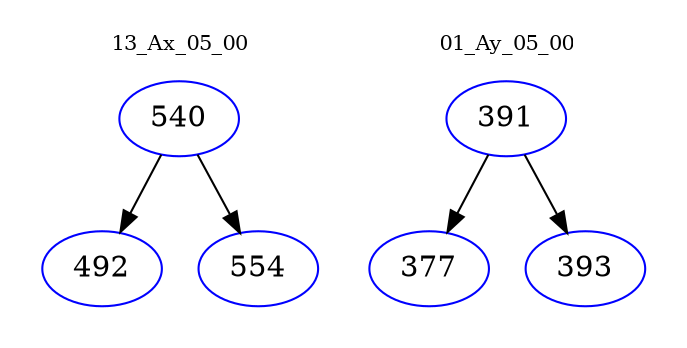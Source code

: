 digraph{
subgraph cluster_0 {
color = white
label = "13_Ax_05_00";
fontsize=10;
T0_540 [label="540", color="blue"]
T0_540 -> T0_492 [color="black"]
T0_492 [label="492", color="blue"]
T0_540 -> T0_554 [color="black"]
T0_554 [label="554", color="blue"]
}
subgraph cluster_1 {
color = white
label = "01_Ay_05_00";
fontsize=10;
T1_391 [label="391", color="blue"]
T1_391 -> T1_377 [color="black"]
T1_377 [label="377", color="blue"]
T1_391 -> T1_393 [color="black"]
T1_393 [label="393", color="blue"]
}
}
